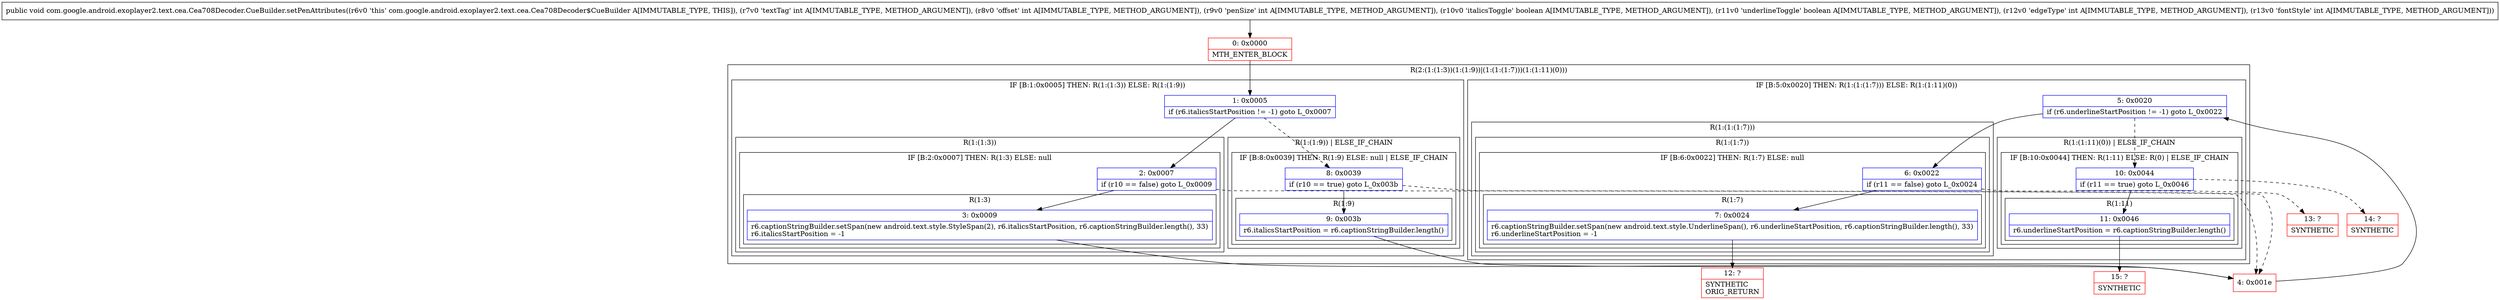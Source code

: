 digraph "CFG forcom.google.android.exoplayer2.text.cea.Cea708Decoder.CueBuilder.setPenAttributes(IIIZZII)V" {
subgraph cluster_Region_1563427077 {
label = "R(2:(1:(1:3))(1:(1:9))|(1:(1:(1:7)))(1:(1:11)(0)))";
node [shape=record,color=blue];
subgraph cluster_IfRegion_1608574447 {
label = "IF [B:1:0x0005] THEN: R(1:(1:3)) ELSE: R(1:(1:9))";
node [shape=record,color=blue];
Node_1 [shape=record,label="{1\:\ 0x0005|if (r6.italicsStartPosition != \-1) goto L_0x0007\l}"];
subgraph cluster_Region_1258659518 {
label = "R(1:(1:3))";
node [shape=record,color=blue];
subgraph cluster_IfRegion_1886799182 {
label = "IF [B:2:0x0007] THEN: R(1:3) ELSE: null";
node [shape=record,color=blue];
Node_2 [shape=record,label="{2\:\ 0x0007|if (r10 == false) goto L_0x0009\l}"];
subgraph cluster_Region_756243052 {
label = "R(1:3)";
node [shape=record,color=blue];
Node_3 [shape=record,label="{3\:\ 0x0009|r6.captionStringBuilder.setSpan(new android.text.style.StyleSpan(2), r6.italicsStartPosition, r6.captionStringBuilder.length(), 33)\lr6.italicsStartPosition = \-1\l}"];
}
}
}
subgraph cluster_Region_1971588540 {
label = "R(1:(1:9)) | ELSE_IF_CHAIN\l";
node [shape=record,color=blue];
subgraph cluster_IfRegion_303275484 {
label = "IF [B:8:0x0039] THEN: R(1:9) ELSE: null | ELSE_IF_CHAIN\l";
node [shape=record,color=blue];
Node_8 [shape=record,label="{8\:\ 0x0039|if (r10 == true) goto L_0x003b\l}"];
subgraph cluster_Region_1351481061 {
label = "R(1:9)";
node [shape=record,color=blue];
Node_9 [shape=record,label="{9\:\ 0x003b|r6.italicsStartPosition = r6.captionStringBuilder.length()\l}"];
}
}
}
}
subgraph cluster_IfRegion_1744443042 {
label = "IF [B:5:0x0020] THEN: R(1:(1:(1:7))) ELSE: R(1:(1:11)(0))";
node [shape=record,color=blue];
Node_5 [shape=record,label="{5\:\ 0x0020|if (r6.underlineStartPosition != \-1) goto L_0x0022\l}"];
subgraph cluster_Region_843456012 {
label = "R(1:(1:(1:7)))";
node [shape=record,color=blue];
subgraph cluster_Region_1010145509 {
label = "R(1:(1:7))";
node [shape=record,color=blue];
subgraph cluster_IfRegion_61893464 {
label = "IF [B:6:0x0022] THEN: R(1:7) ELSE: null";
node [shape=record,color=blue];
Node_6 [shape=record,label="{6\:\ 0x0022|if (r11 == false) goto L_0x0024\l}"];
subgraph cluster_Region_877142666 {
label = "R(1:7)";
node [shape=record,color=blue];
Node_7 [shape=record,label="{7\:\ 0x0024|r6.captionStringBuilder.setSpan(new android.text.style.UnderlineSpan(), r6.underlineStartPosition, r6.captionStringBuilder.length(), 33)\lr6.underlineStartPosition = \-1\l}"];
}
}
}
}
subgraph cluster_Region_922549361 {
label = "R(1:(1:11)(0)) | ELSE_IF_CHAIN\l";
node [shape=record,color=blue];
subgraph cluster_IfRegion_639543547 {
label = "IF [B:10:0x0044] THEN: R(1:11) ELSE: R(0) | ELSE_IF_CHAIN\l";
node [shape=record,color=blue];
Node_10 [shape=record,label="{10\:\ 0x0044|if (r11 == true) goto L_0x0046\l}"];
subgraph cluster_Region_645201355 {
label = "R(1:11)";
node [shape=record,color=blue];
Node_11 [shape=record,label="{11\:\ 0x0046|r6.underlineStartPosition = r6.captionStringBuilder.length()\l}"];
}
subgraph cluster_Region_1407047677 {
label = "R(0)";
node [shape=record,color=blue];
}
}
}
}
}
Node_0 [shape=record,color=red,label="{0\:\ 0x0000|MTH_ENTER_BLOCK\l}"];
Node_4 [shape=record,color=red,label="{4\:\ 0x001e}"];
Node_12 [shape=record,color=red,label="{12\:\ ?|SYNTHETIC\lORIG_RETURN\l}"];
Node_13 [shape=record,color=red,label="{13\:\ ?|SYNTHETIC\l}"];
Node_14 [shape=record,color=red,label="{14\:\ ?|SYNTHETIC\l}"];
Node_15 [shape=record,color=red,label="{15\:\ ?|SYNTHETIC\l}"];
MethodNode[shape=record,label="{public void com.google.android.exoplayer2.text.cea.Cea708Decoder.CueBuilder.setPenAttributes((r6v0 'this' com.google.android.exoplayer2.text.cea.Cea708Decoder$CueBuilder A[IMMUTABLE_TYPE, THIS]), (r7v0 'textTag' int A[IMMUTABLE_TYPE, METHOD_ARGUMENT]), (r8v0 'offset' int A[IMMUTABLE_TYPE, METHOD_ARGUMENT]), (r9v0 'penSize' int A[IMMUTABLE_TYPE, METHOD_ARGUMENT]), (r10v0 'italicsToggle' boolean A[IMMUTABLE_TYPE, METHOD_ARGUMENT]), (r11v0 'underlineToggle' boolean A[IMMUTABLE_TYPE, METHOD_ARGUMENT]), (r12v0 'edgeType' int A[IMMUTABLE_TYPE, METHOD_ARGUMENT]), (r13v0 'fontStyle' int A[IMMUTABLE_TYPE, METHOD_ARGUMENT])) }"];
MethodNode -> Node_0;
Node_1 -> Node_2;
Node_1 -> Node_8[style=dashed];
Node_2 -> Node_3;
Node_2 -> Node_4[style=dashed];
Node_3 -> Node_4;
Node_8 -> Node_4[style=dashed];
Node_8 -> Node_9;
Node_9 -> Node_4;
Node_5 -> Node_6;
Node_5 -> Node_10[style=dashed];
Node_6 -> Node_7;
Node_6 -> Node_13[style=dashed];
Node_7 -> Node_12;
Node_10 -> Node_11;
Node_10 -> Node_14[style=dashed];
Node_11 -> Node_15;
Node_0 -> Node_1;
Node_4 -> Node_5;
}

